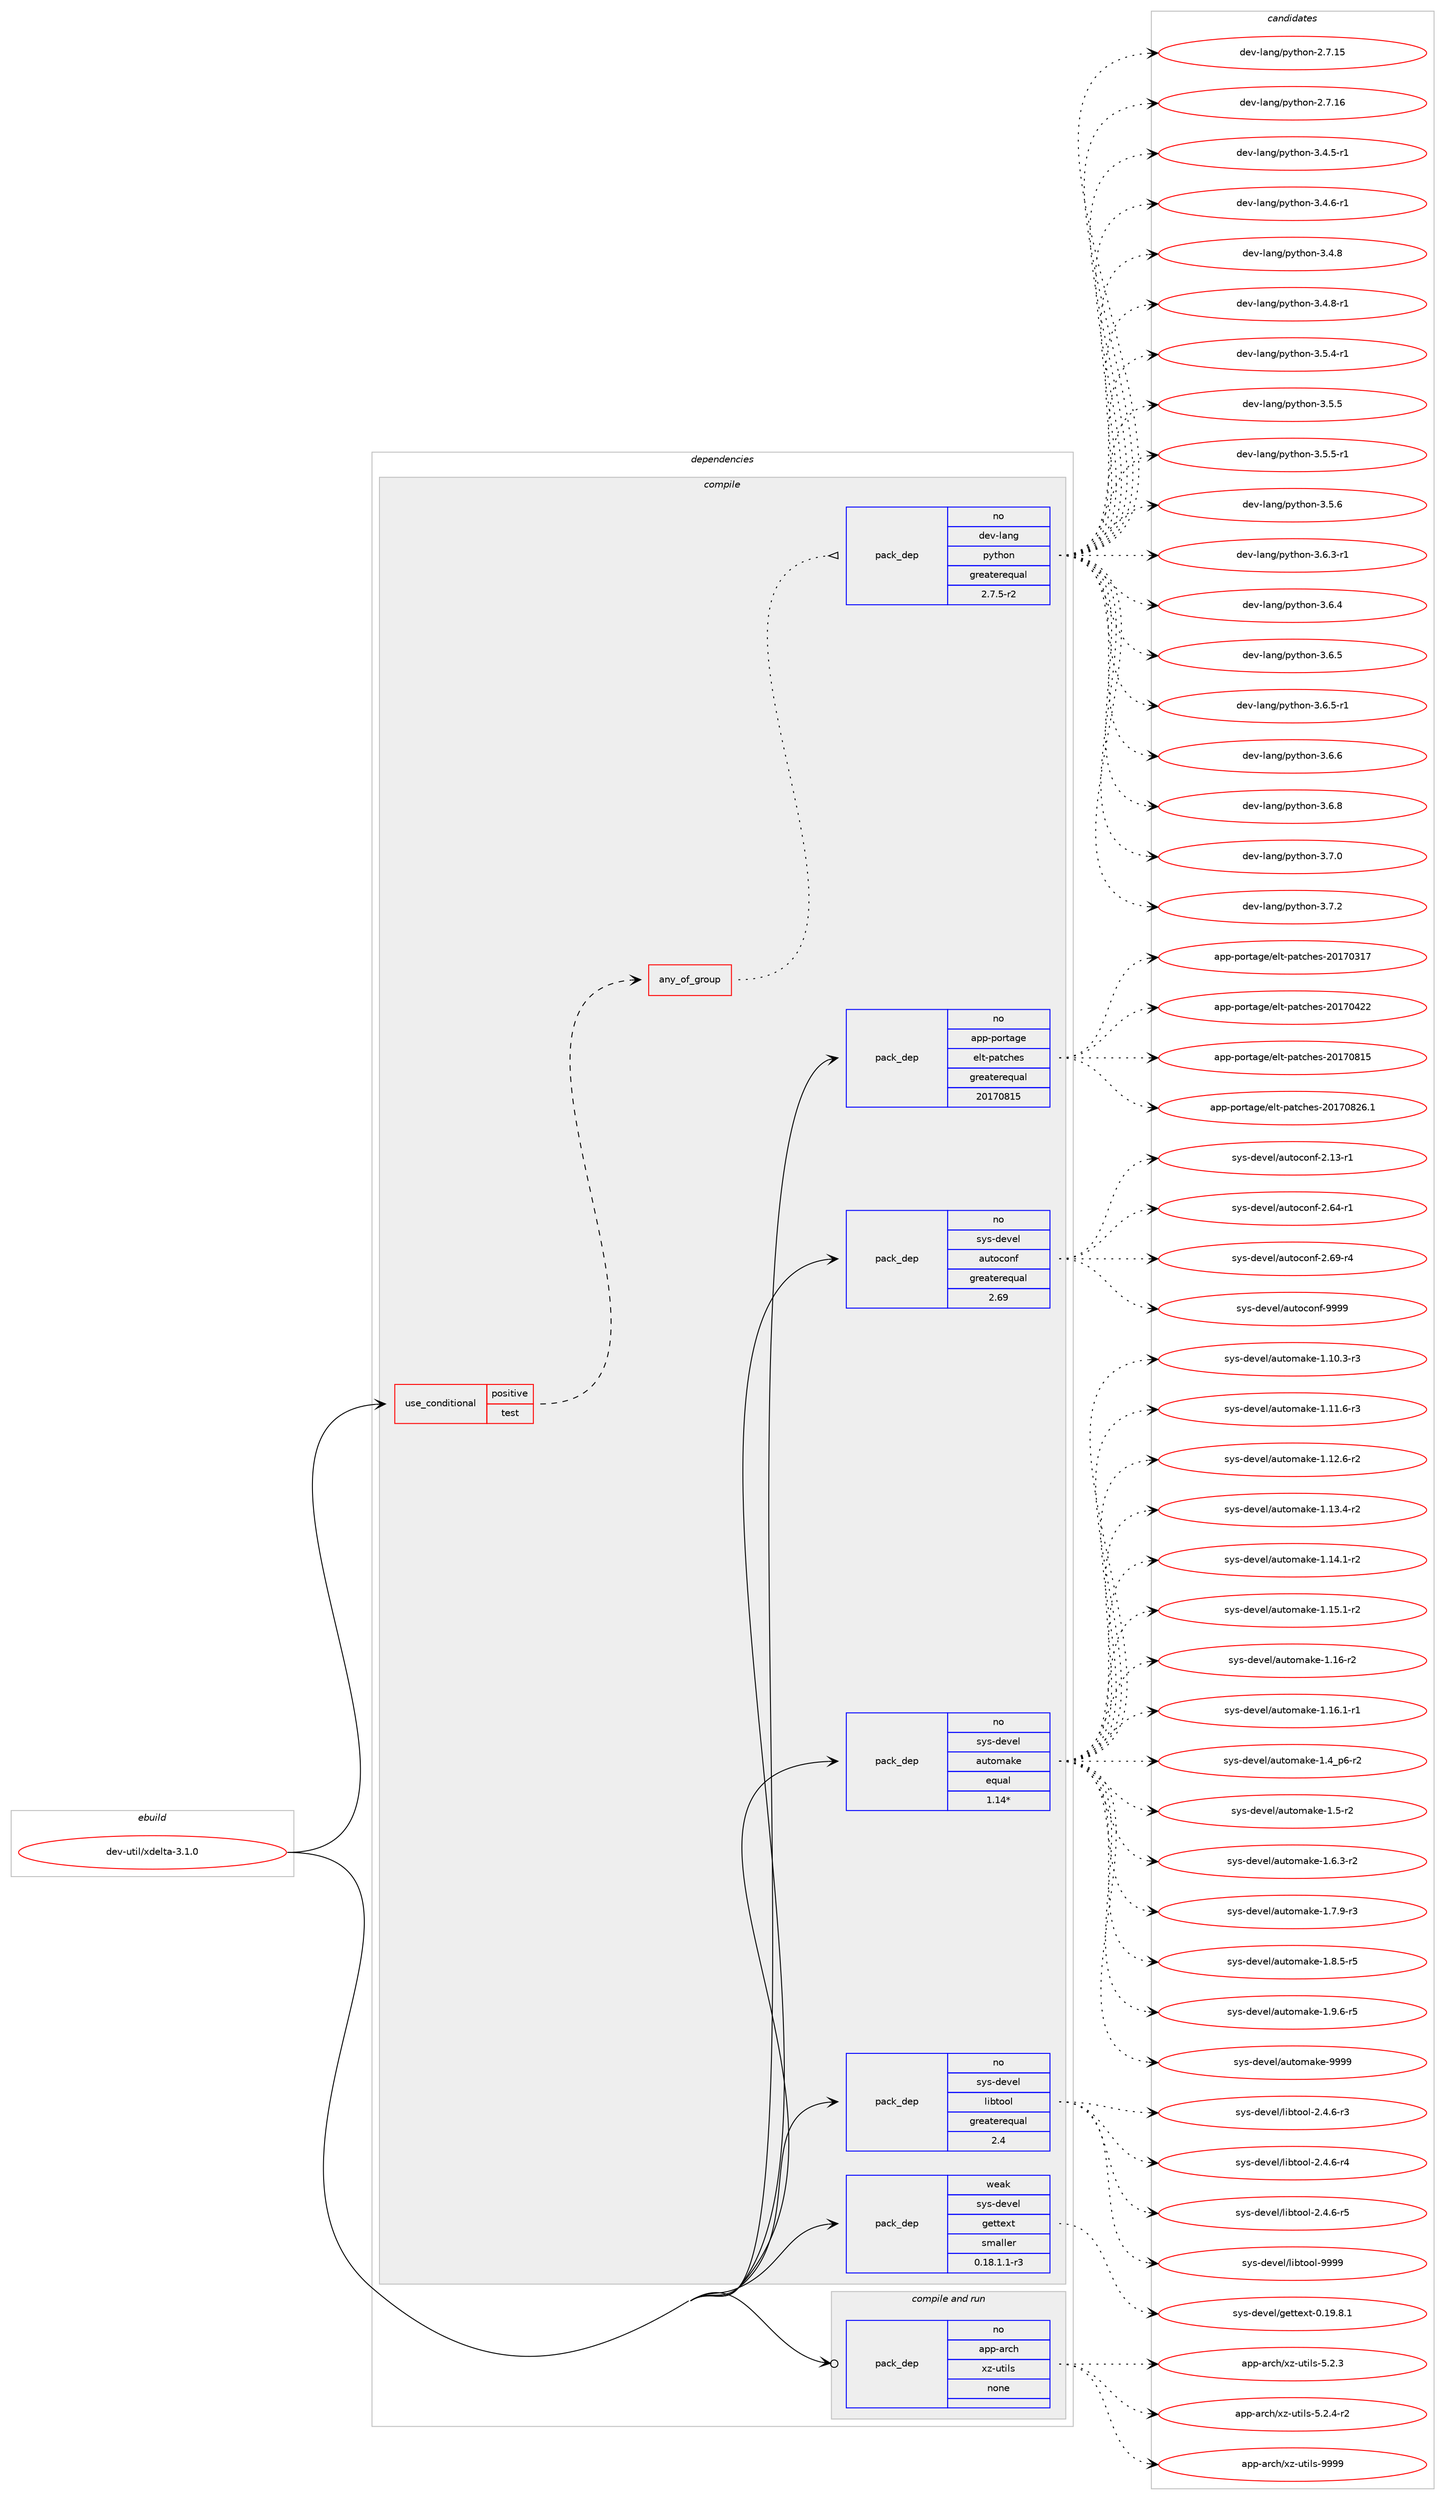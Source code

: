 digraph prolog {

# *************
# Graph options
# *************

newrank=true;
concentrate=true;
compound=true;
graph [rankdir=LR,fontname=Helvetica,fontsize=10,ranksep=1.5];#, ranksep=2.5, nodesep=0.2];
edge  [arrowhead=vee];
node  [fontname=Helvetica,fontsize=10];

# **********
# The ebuild
# **********

subgraph cluster_leftcol {
color=gray;
rank=same;
label=<<i>ebuild</i>>;
id [label="dev-util/xdelta-3.1.0", color=red, width=4, href="../dev-util/xdelta-3.1.0.svg"];
}

# ****************
# The dependencies
# ****************

subgraph cluster_midcol {
color=gray;
label=<<i>dependencies</i>>;
subgraph cluster_compile {
fillcolor="#eeeeee";
style=filled;
label=<<i>compile</i>>;
subgraph cond425256 {
dependency1550050 [label=<<TABLE BORDER="0" CELLBORDER="1" CELLSPACING="0" CELLPADDING="4"><TR><TD ROWSPAN="3" CELLPADDING="10">use_conditional</TD></TR><TR><TD>positive</TD></TR><TR><TD>test</TD></TR></TABLE>>, shape=none, color=red];
subgraph any23147 {
dependency1550051 [label=<<TABLE BORDER="0" CELLBORDER="1" CELLSPACING="0" CELLPADDING="4"><TR><TD CELLPADDING="10">any_of_group</TD></TR></TABLE>>, shape=none, color=red];subgraph pack1101054 {
dependency1550052 [label=<<TABLE BORDER="0" CELLBORDER="1" CELLSPACING="0" CELLPADDING="4" WIDTH="220"><TR><TD ROWSPAN="6" CELLPADDING="30">pack_dep</TD></TR><TR><TD WIDTH="110">no</TD></TR><TR><TD>dev-lang</TD></TR><TR><TD>python</TD></TR><TR><TD>greaterequal</TD></TR><TR><TD>2.7.5-r2</TD></TR></TABLE>>, shape=none, color=blue];
}
dependency1550051:e -> dependency1550052:w [weight=20,style="dotted",arrowhead="oinv"];
}
dependency1550050:e -> dependency1550051:w [weight=20,style="dashed",arrowhead="vee"];
}
id:e -> dependency1550050:w [weight=20,style="solid",arrowhead="vee"];
subgraph pack1101055 {
dependency1550053 [label=<<TABLE BORDER="0" CELLBORDER="1" CELLSPACING="0" CELLPADDING="4" WIDTH="220"><TR><TD ROWSPAN="6" CELLPADDING="30">pack_dep</TD></TR><TR><TD WIDTH="110">no</TD></TR><TR><TD>app-portage</TD></TR><TR><TD>elt-patches</TD></TR><TR><TD>greaterequal</TD></TR><TR><TD>20170815</TD></TR></TABLE>>, shape=none, color=blue];
}
id:e -> dependency1550053:w [weight=20,style="solid",arrowhead="vee"];
subgraph pack1101056 {
dependency1550054 [label=<<TABLE BORDER="0" CELLBORDER="1" CELLSPACING="0" CELLPADDING="4" WIDTH="220"><TR><TD ROWSPAN="6" CELLPADDING="30">pack_dep</TD></TR><TR><TD WIDTH="110">no</TD></TR><TR><TD>sys-devel</TD></TR><TR><TD>autoconf</TD></TR><TR><TD>greaterequal</TD></TR><TR><TD>2.69</TD></TR></TABLE>>, shape=none, color=blue];
}
id:e -> dependency1550054:w [weight=20,style="solid",arrowhead="vee"];
subgraph pack1101057 {
dependency1550055 [label=<<TABLE BORDER="0" CELLBORDER="1" CELLSPACING="0" CELLPADDING="4" WIDTH="220"><TR><TD ROWSPAN="6" CELLPADDING="30">pack_dep</TD></TR><TR><TD WIDTH="110">no</TD></TR><TR><TD>sys-devel</TD></TR><TR><TD>automake</TD></TR><TR><TD>equal</TD></TR><TR><TD>1.14*</TD></TR></TABLE>>, shape=none, color=blue];
}
id:e -> dependency1550055:w [weight=20,style="solid",arrowhead="vee"];
subgraph pack1101058 {
dependency1550056 [label=<<TABLE BORDER="0" CELLBORDER="1" CELLSPACING="0" CELLPADDING="4" WIDTH="220"><TR><TD ROWSPAN="6" CELLPADDING="30">pack_dep</TD></TR><TR><TD WIDTH="110">no</TD></TR><TR><TD>sys-devel</TD></TR><TR><TD>libtool</TD></TR><TR><TD>greaterequal</TD></TR><TR><TD>2.4</TD></TR></TABLE>>, shape=none, color=blue];
}
id:e -> dependency1550056:w [weight=20,style="solid",arrowhead="vee"];
subgraph pack1101059 {
dependency1550057 [label=<<TABLE BORDER="0" CELLBORDER="1" CELLSPACING="0" CELLPADDING="4" WIDTH="220"><TR><TD ROWSPAN="6" CELLPADDING="30">pack_dep</TD></TR><TR><TD WIDTH="110">weak</TD></TR><TR><TD>sys-devel</TD></TR><TR><TD>gettext</TD></TR><TR><TD>smaller</TD></TR><TR><TD>0.18.1.1-r3</TD></TR></TABLE>>, shape=none, color=blue];
}
id:e -> dependency1550057:w [weight=20,style="solid",arrowhead="vee"];
}
subgraph cluster_compileandrun {
fillcolor="#eeeeee";
style=filled;
label=<<i>compile and run</i>>;
subgraph pack1101060 {
dependency1550058 [label=<<TABLE BORDER="0" CELLBORDER="1" CELLSPACING="0" CELLPADDING="4" WIDTH="220"><TR><TD ROWSPAN="6" CELLPADDING="30">pack_dep</TD></TR><TR><TD WIDTH="110">no</TD></TR><TR><TD>app-arch</TD></TR><TR><TD>xz-utils</TD></TR><TR><TD>none</TD></TR><TR><TD></TD></TR></TABLE>>, shape=none, color=blue];
}
id:e -> dependency1550058:w [weight=20,style="solid",arrowhead="odotvee"];
}
subgraph cluster_run {
fillcolor="#eeeeee";
style=filled;
label=<<i>run</i>>;
}
}

# **************
# The candidates
# **************

subgraph cluster_choices {
rank=same;
color=gray;
label=<<i>candidates</i>>;

subgraph choice1101054 {
color=black;
nodesep=1;
choice10010111845108971101034711212111610411111045504655464953 [label="dev-lang/python-2.7.15", color=red, width=4,href="../dev-lang/python-2.7.15.svg"];
choice10010111845108971101034711212111610411111045504655464954 [label="dev-lang/python-2.7.16", color=red, width=4,href="../dev-lang/python-2.7.16.svg"];
choice1001011184510897110103471121211161041111104551465246534511449 [label="dev-lang/python-3.4.5-r1", color=red, width=4,href="../dev-lang/python-3.4.5-r1.svg"];
choice1001011184510897110103471121211161041111104551465246544511449 [label="dev-lang/python-3.4.6-r1", color=red, width=4,href="../dev-lang/python-3.4.6-r1.svg"];
choice100101118451089711010347112121116104111110455146524656 [label="dev-lang/python-3.4.8", color=red, width=4,href="../dev-lang/python-3.4.8.svg"];
choice1001011184510897110103471121211161041111104551465246564511449 [label="dev-lang/python-3.4.8-r1", color=red, width=4,href="../dev-lang/python-3.4.8-r1.svg"];
choice1001011184510897110103471121211161041111104551465346524511449 [label="dev-lang/python-3.5.4-r1", color=red, width=4,href="../dev-lang/python-3.5.4-r1.svg"];
choice100101118451089711010347112121116104111110455146534653 [label="dev-lang/python-3.5.5", color=red, width=4,href="../dev-lang/python-3.5.5.svg"];
choice1001011184510897110103471121211161041111104551465346534511449 [label="dev-lang/python-3.5.5-r1", color=red, width=4,href="../dev-lang/python-3.5.5-r1.svg"];
choice100101118451089711010347112121116104111110455146534654 [label="dev-lang/python-3.5.6", color=red, width=4,href="../dev-lang/python-3.5.6.svg"];
choice1001011184510897110103471121211161041111104551465446514511449 [label="dev-lang/python-3.6.3-r1", color=red, width=4,href="../dev-lang/python-3.6.3-r1.svg"];
choice100101118451089711010347112121116104111110455146544652 [label="dev-lang/python-3.6.4", color=red, width=4,href="../dev-lang/python-3.6.4.svg"];
choice100101118451089711010347112121116104111110455146544653 [label="dev-lang/python-3.6.5", color=red, width=4,href="../dev-lang/python-3.6.5.svg"];
choice1001011184510897110103471121211161041111104551465446534511449 [label="dev-lang/python-3.6.5-r1", color=red, width=4,href="../dev-lang/python-3.6.5-r1.svg"];
choice100101118451089711010347112121116104111110455146544654 [label="dev-lang/python-3.6.6", color=red, width=4,href="../dev-lang/python-3.6.6.svg"];
choice100101118451089711010347112121116104111110455146544656 [label="dev-lang/python-3.6.8", color=red, width=4,href="../dev-lang/python-3.6.8.svg"];
choice100101118451089711010347112121116104111110455146554648 [label="dev-lang/python-3.7.0", color=red, width=4,href="../dev-lang/python-3.7.0.svg"];
choice100101118451089711010347112121116104111110455146554650 [label="dev-lang/python-3.7.2", color=red, width=4,href="../dev-lang/python-3.7.2.svg"];
dependency1550052:e -> choice10010111845108971101034711212111610411111045504655464953:w [style=dotted,weight="100"];
dependency1550052:e -> choice10010111845108971101034711212111610411111045504655464954:w [style=dotted,weight="100"];
dependency1550052:e -> choice1001011184510897110103471121211161041111104551465246534511449:w [style=dotted,weight="100"];
dependency1550052:e -> choice1001011184510897110103471121211161041111104551465246544511449:w [style=dotted,weight="100"];
dependency1550052:e -> choice100101118451089711010347112121116104111110455146524656:w [style=dotted,weight="100"];
dependency1550052:e -> choice1001011184510897110103471121211161041111104551465246564511449:w [style=dotted,weight="100"];
dependency1550052:e -> choice1001011184510897110103471121211161041111104551465346524511449:w [style=dotted,weight="100"];
dependency1550052:e -> choice100101118451089711010347112121116104111110455146534653:w [style=dotted,weight="100"];
dependency1550052:e -> choice1001011184510897110103471121211161041111104551465346534511449:w [style=dotted,weight="100"];
dependency1550052:e -> choice100101118451089711010347112121116104111110455146534654:w [style=dotted,weight="100"];
dependency1550052:e -> choice1001011184510897110103471121211161041111104551465446514511449:w [style=dotted,weight="100"];
dependency1550052:e -> choice100101118451089711010347112121116104111110455146544652:w [style=dotted,weight="100"];
dependency1550052:e -> choice100101118451089711010347112121116104111110455146544653:w [style=dotted,weight="100"];
dependency1550052:e -> choice1001011184510897110103471121211161041111104551465446534511449:w [style=dotted,weight="100"];
dependency1550052:e -> choice100101118451089711010347112121116104111110455146544654:w [style=dotted,weight="100"];
dependency1550052:e -> choice100101118451089711010347112121116104111110455146544656:w [style=dotted,weight="100"];
dependency1550052:e -> choice100101118451089711010347112121116104111110455146554648:w [style=dotted,weight="100"];
dependency1550052:e -> choice100101118451089711010347112121116104111110455146554650:w [style=dotted,weight="100"];
}
subgraph choice1101055 {
color=black;
nodesep=1;
choice97112112451121111141169710310147101108116451129711699104101115455048495548514955 [label="app-portage/elt-patches-20170317", color=red, width=4,href="../app-portage/elt-patches-20170317.svg"];
choice97112112451121111141169710310147101108116451129711699104101115455048495548525050 [label="app-portage/elt-patches-20170422", color=red, width=4,href="../app-portage/elt-patches-20170422.svg"];
choice97112112451121111141169710310147101108116451129711699104101115455048495548564953 [label="app-portage/elt-patches-20170815", color=red, width=4,href="../app-portage/elt-patches-20170815.svg"];
choice971121124511211111411697103101471011081164511297116991041011154550484955485650544649 [label="app-portage/elt-patches-20170826.1", color=red, width=4,href="../app-portage/elt-patches-20170826.1.svg"];
dependency1550053:e -> choice97112112451121111141169710310147101108116451129711699104101115455048495548514955:w [style=dotted,weight="100"];
dependency1550053:e -> choice97112112451121111141169710310147101108116451129711699104101115455048495548525050:w [style=dotted,weight="100"];
dependency1550053:e -> choice97112112451121111141169710310147101108116451129711699104101115455048495548564953:w [style=dotted,weight="100"];
dependency1550053:e -> choice971121124511211111411697103101471011081164511297116991041011154550484955485650544649:w [style=dotted,weight="100"];
}
subgraph choice1101056 {
color=black;
nodesep=1;
choice1151211154510010111810110847971171161119911111010245504649514511449 [label="sys-devel/autoconf-2.13-r1", color=red, width=4,href="../sys-devel/autoconf-2.13-r1.svg"];
choice1151211154510010111810110847971171161119911111010245504654524511449 [label="sys-devel/autoconf-2.64-r1", color=red, width=4,href="../sys-devel/autoconf-2.64-r1.svg"];
choice1151211154510010111810110847971171161119911111010245504654574511452 [label="sys-devel/autoconf-2.69-r4", color=red, width=4,href="../sys-devel/autoconf-2.69-r4.svg"];
choice115121115451001011181011084797117116111991111101024557575757 [label="sys-devel/autoconf-9999", color=red, width=4,href="../sys-devel/autoconf-9999.svg"];
dependency1550054:e -> choice1151211154510010111810110847971171161119911111010245504649514511449:w [style=dotted,weight="100"];
dependency1550054:e -> choice1151211154510010111810110847971171161119911111010245504654524511449:w [style=dotted,weight="100"];
dependency1550054:e -> choice1151211154510010111810110847971171161119911111010245504654574511452:w [style=dotted,weight="100"];
dependency1550054:e -> choice115121115451001011181011084797117116111991111101024557575757:w [style=dotted,weight="100"];
}
subgraph choice1101057 {
color=black;
nodesep=1;
choice11512111545100101118101108479711711611110997107101454946494846514511451 [label="sys-devel/automake-1.10.3-r3", color=red, width=4,href="../sys-devel/automake-1.10.3-r3.svg"];
choice11512111545100101118101108479711711611110997107101454946494946544511451 [label="sys-devel/automake-1.11.6-r3", color=red, width=4,href="../sys-devel/automake-1.11.6-r3.svg"];
choice11512111545100101118101108479711711611110997107101454946495046544511450 [label="sys-devel/automake-1.12.6-r2", color=red, width=4,href="../sys-devel/automake-1.12.6-r2.svg"];
choice11512111545100101118101108479711711611110997107101454946495146524511450 [label="sys-devel/automake-1.13.4-r2", color=red, width=4,href="../sys-devel/automake-1.13.4-r2.svg"];
choice11512111545100101118101108479711711611110997107101454946495246494511450 [label="sys-devel/automake-1.14.1-r2", color=red, width=4,href="../sys-devel/automake-1.14.1-r2.svg"];
choice11512111545100101118101108479711711611110997107101454946495346494511450 [label="sys-devel/automake-1.15.1-r2", color=red, width=4,href="../sys-devel/automake-1.15.1-r2.svg"];
choice1151211154510010111810110847971171161111099710710145494649544511450 [label="sys-devel/automake-1.16-r2", color=red, width=4,href="../sys-devel/automake-1.16-r2.svg"];
choice11512111545100101118101108479711711611110997107101454946495446494511449 [label="sys-devel/automake-1.16.1-r1", color=red, width=4,href="../sys-devel/automake-1.16.1-r1.svg"];
choice115121115451001011181011084797117116111109971071014549465295112544511450 [label="sys-devel/automake-1.4_p6-r2", color=red, width=4,href="../sys-devel/automake-1.4_p6-r2.svg"];
choice11512111545100101118101108479711711611110997107101454946534511450 [label="sys-devel/automake-1.5-r2", color=red, width=4,href="../sys-devel/automake-1.5-r2.svg"];
choice115121115451001011181011084797117116111109971071014549465446514511450 [label="sys-devel/automake-1.6.3-r2", color=red, width=4,href="../sys-devel/automake-1.6.3-r2.svg"];
choice115121115451001011181011084797117116111109971071014549465546574511451 [label="sys-devel/automake-1.7.9-r3", color=red, width=4,href="../sys-devel/automake-1.7.9-r3.svg"];
choice115121115451001011181011084797117116111109971071014549465646534511453 [label="sys-devel/automake-1.8.5-r5", color=red, width=4,href="../sys-devel/automake-1.8.5-r5.svg"];
choice115121115451001011181011084797117116111109971071014549465746544511453 [label="sys-devel/automake-1.9.6-r5", color=red, width=4,href="../sys-devel/automake-1.9.6-r5.svg"];
choice115121115451001011181011084797117116111109971071014557575757 [label="sys-devel/automake-9999", color=red, width=4,href="../sys-devel/automake-9999.svg"];
dependency1550055:e -> choice11512111545100101118101108479711711611110997107101454946494846514511451:w [style=dotted,weight="100"];
dependency1550055:e -> choice11512111545100101118101108479711711611110997107101454946494946544511451:w [style=dotted,weight="100"];
dependency1550055:e -> choice11512111545100101118101108479711711611110997107101454946495046544511450:w [style=dotted,weight="100"];
dependency1550055:e -> choice11512111545100101118101108479711711611110997107101454946495146524511450:w [style=dotted,weight="100"];
dependency1550055:e -> choice11512111545100101118101108479711711611110997107101454946495246494511450:w [style=dotted,weight="100"];
dependency1550055:e -> choice11512111545100101118101108479711711611110997107101454946495346494511450:w [style=dotted,weight="100"];
dependency1550055:e -> choice1151211154510010111810110847971171161111099710710145494649544511450:w [style=dotted,weight="100"];
dependency1550055:e -> choice11512111545100101118101108479711711611110997107101454946495446494511449:w [style=dotted,weight="100"];
dependency1550055:e -> choice115121115451001011181011084797117116111109971071014549465295112544511450:w [style=dotted,weight="100"];
dependency1550055:e -> choice11512111545100101118101108479711711611110997107101454946534511450:w [style=dotted,weight="100"];
dependency1550055:e -> choice115121115451001011181011084797117116111109971071014549465446514511450:w [style=dotted,weight="100"];
dependency1550055:e -> choice115121115451001011181011084797117116111109971071014549465546574511451:w [style=dotted,weight="100"];
dependency1550055:e -> choice115121115451001011181011084797117116111109971071014549465646534511453:w [style=dotted,weight="100"];
dependency1550055:e -> choice115121115451001011181011084797117116111109971071014549465746544511453:w [style=dotted,weight="100"];
dependency1550055:e -> choice115121115451001011181011084797117116111109971071014557575757:w [style=dotted,weight="100"];
}
subgraph choice1101058 {
color=black;
nodesep=1;
choice1151211154510010111810110847108105981161111111084550465246544511451 [label="sys-devel/libtool-2.4.6-r3", color=red, width=4,href="../sys-devel/libtool-2.4.6-r3.svg"];
choice1151211154510010111810110847108105981161111111084550465246544511452 [label="sys-devel/libtool-2.4.6-r4", color=red, width=4,href="../sys-devel/libtool-2.4.6-r4.svg"];
choice1151211154510010111810110847108105981161111111084550465246544511453 [label="sys-devel/libtool-2.4.6-r5", color=red, width=4,href="../sys-devel/libtool-2.4.6-r5.svg"];
choice1151211154510010111810110847108105981161111111084557575757 [label="sys-devel/libtool-9999", color=red, width=4,href="../sys-devel/libtool-9999.svg"];
dependency1550056:e -> choice1151211154510010111810110847108105981161111111084550465246544511451:w [style=dotted,weight="100"];
dependency1550056:e -> choice1151211154510010111810110847108105981161111111084550465246544511452:w [style=dotted,weight="100"];
dependency1550056:e -> choice1151211154510010111810110847108105981161111111084550465246544511453:w [style=dotted,weight="100"];
dependency1550056:e -> choice1151211154510010111810110847108105981161111111084557575757:w [style=dotted,weight="100"];
}
subgraph choice1101059 {
color=black;
nodesep=1;
choice1151211154510010111810110847103101116116101120116454846495746564649 [label="sys-devel/gettext-0.19.8.1", color=red, width=4,href="../sys-devel/gettext-0.19.8.1.svg"];
dependency1550057:e -> choice1151211154510010111810110847103101116116101120116454846495746564649:w [style=dotted,weight="100"];
}
subgraph choice1101060 {
color=black;
nodesep=1;
choice971121124597114991044712012245117116105108115455346504651 [label="app-arch/xz-utils-5.2.3", color=red, width=4,href="../app-arch/xz-utils-5.2.3.svg"];
choice9711211245971149910447120122451171161051081154553465046524511450 [label="app-arch/xz-utils-5.2.4-r2", color=red, width=4,href="../app-arch/xz-utils-5.2.4-r2.svg"];
choice9711211245971149910447120122451171161051081154557575757 [label="app-arch/xz-utils-9999", color=red, width=4,href="../app-arch/xz-utils-9999.svg"];
dependency1550058:e -> choice971121124597114991044712012245117116105108115455346504651:w [style=dotted,weight="100"];
dependency1550058:e -> choice9711211245971149910447120122451171161051081154553465046524511450:w [style=dotted,weight="100"];
dependency1550058:e -> choice9711211245971149910447120122451171161051081154557575757:w [style=dotted,weight="100"];
}
}

}
